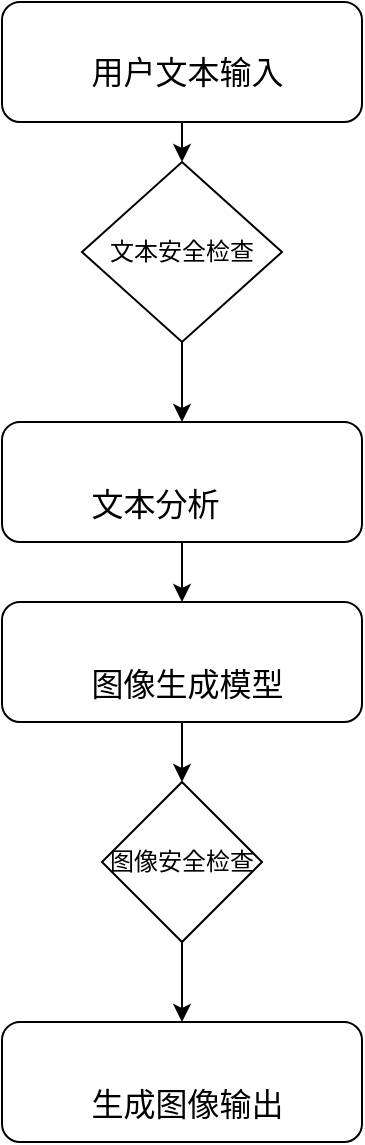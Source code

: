 <mxfile version="22.1.21" type="github">
  <diagram name="第 1 页" id="4i0rnW5zgPU5IOfJbg_z">
    <mxGraphModel dx="2000" dy="1153" grid="1" gridSize="10" guides="1" tooltips="1" connect="1" arrows="1" fold="1" page="1" pageScale="1" pageWidth="827" pageHeight="1169" math="0" shadow="0">
      <root>
        <mxCell id="0" />
        <mxCell id="1" parent="0" />
        <mxCell id="LNkuwYJ2XkKtexaGr4Jv-11" style="edgeStyle=orthogonalEdgeStyle;rounded=0;orthogonalLoop=1;jettySize=auto;html=1;exitX=0.5;exitY=1;exitDx=0;exitDy=0;entryX=0.5;entryY=0;entryDx=0;entryDy=0;" edge="1" parent="1" source="LNkuwYJ2XkKtexaGr4Jv-2" target="LNkuwYJ2XkKtexaGr4Jv-9">
          <mxGeometry relative="1" as="geometry" />
        </mxCell>
        <mxCell id="LNkuwYJ2XkKtexaGr4Jv-2" value="&lt;p style=&quot;line-height: 32px; text-indent: 1.13cm; margin-bottom: 0cm; direction: ltr; background: transparent; font-family: 仿宋_GB2312;&quot; class=&quot;cjk&quot;&gt;&lt;font style=&quot;font-size: 16px;&quot;&gt;用户文本输入&lt;/font&gt;&lt;/p&gt;" style="rounded=1;whiteSpace=wrap;html=1;align=left;" vertex="1" parent="1">
          <mxGeometry x="340" y="60" width="180" height="60" as="geometry" />
        </mxCell>
        <mxCell id="LNkuwYJ2XkKtexaGr4Jv-14" style="edgeStyle=orthogonalEdgeStyle;rounded=0;orthogonalLoop=1;jettySize=auto;html=1;exitX=0.5;exitY=1;exitDx=0;exitDy=0;entryX=0.5;entryY=0;entryDx=0;entryDy=0;" edge="1" parent="1" source="LNkuwYJ2XkKtexaGr4Jv-3" target="LNkuwYJ2XkKtexaGr4Jv-4">
          <mxGeometry relative="1" as="geometry" />
        </mxCell>
        <mxCell id="LNkuwYJ2XkKtexaGr4Jv-3" value="&lt;p style=&quot;line-height: 32px; text-indent: 1.13cm; margin-bottom: 0cm; direction: ltr; background: transparent; font-family: 仿宋_GB2312; font-size: 16pt;&quot; class=&quot;cjk&quot;&gt;&lt;font style=&quot;font-size: 12pt;&quot;&gt;文本分析&lt;/font&gt;&lt;/p&gt;" style="rounded=1;whiteSpace=wrap;html=1;align=left;" vertex="1" parent="1">
          <mxGeometry x="340" y="270" width="180" height="60" as="geometry" />
        </mxCell>
        <mxCell id="LNkuwYJ2XkKtexaGr4Jv-15" style="edgeStyle=orthogonalEdgeStyle;rounded=0;orthogonalLoop=1;jettySize=auto;html=1;exitX=0.5;exitY=1;exitDx=0;exitDy=0;entryX=0.5;entryY=0;entryDx=0;entryDy=0;" edge="1" parent="1" source="LNkuwYJ2XkKtexaGr4Jv-4" target="LNkuwYJ2XkKtexaGr4Jv-10">
          <mxGeometry relative="1" as="geometry" />
        </mxCell>
        <mxCell id="LNkuwYJ2XkKtexaGr4Jv-4" value="&lt;p style=&quot;line-height: 32px; text-align: justify; text-indent: 1.13cm; margin-bottom: 0cm; direction: ltr; background: transparent; font-family: 仿宋_GB2312; font-size: 16pt;&quot; class=&quot;cjk&quot;&gt;&lt;font style=&quot;font-size: 12pt;&quot;&gt;图像生成模型&lt;/font&gt;&lt;/p&gt;" style="rounded=1;whiteSpace=wrap;html=1;align=left;" vertex="1" parent="1">
          <mxGeometry x="340" y="360" width="180" height="60" as="geometry" />
        </mxCell>
        <mxCell id="LNkuwYJ2XkKtexaGr4Jv-7" value="&lt;p style=&quot;line-height: 32px; text-align: justify; text-indent: 1.13cm; margin-bottom: 0cm; direction: ltr; background: transparent; font-family: 仿宋_GB2312; font-size: 16pt;&quot; class=&quot;cjk&quot;&gt;&lt;font style=&quot;font-size: 12pt;&quot;&gt;生成图像输出&lt;/font&gt;&lt;/p&gt;" style="rounded=1;whiteSpace=wrap;html=1;align=left;" vertex="1" parent="1">
          <mxGeometry x="340" y="570" width="180" height="60" as="geometry" />
        </mxCell>
        <mxCell id="LNkuwYJ2XkKtexaGr4Jv-13" style="edgeStyle=orthogonalEdgeStyle;rounded=0;orthogonalLoop=1;jettySize=auto;html=1;exitX=0.5;exitY=1;exitDx=0;exitDy=0;entryX=0.5;entryY=0;entryDx=0;entryDy=0;" edge="1" parent="1" source="LNkuwYJ2XkKtexaGr4Jv-9" target="LNkuwYJ2XkKtexaGr4Jv-3">
          <mxGeometry relative="1" as="geometry" />
        </mxCell>
        <mxCell id="LNkuwYJ2XkKtexaGr4Jv-9" value="文本安全检查" style="rhombus;whiteSpace=wrap;html=1;" vertex="1" parent="1">
          <mxGeometry x="380" y="140" width="100" height="90" as="geometry" />
        </mxCell>
        <mxCell id="LNkuwYJ2XkKtexaGr4Jv-16" style="edgeStyle=orthogonalEdgeStyle;rounded=0;orthogonalLoop=1;jettySize=auto;html=1;exitX=0.5;exitY=1;exitDx=0;exitDy=0;entryX=0.5;entryY=0;entryDx=0;entryDy=0;" edge="1" parent="1" source="LNkuwYJ2XkKtexaGr4Jv-10" target="LNkuwYJ2XkKtexaGr4Jv-7">
          <mxGeometry relative="1" as="geometry" />
        </mxCell>
        <mxCell id="LNkuwYJ2XkKtexaGr4Jv-10" value="图像安全检查" style="rhombus;whiteSpace=wrap;html=1;" vertex="1" parent="1">
          <mxGeometry x="390" y="450" width="80" height="80" as="geometry" />
        </mxCell>
      </root>
    </mxGraphModel>
  </diagram>
</mxfile>
